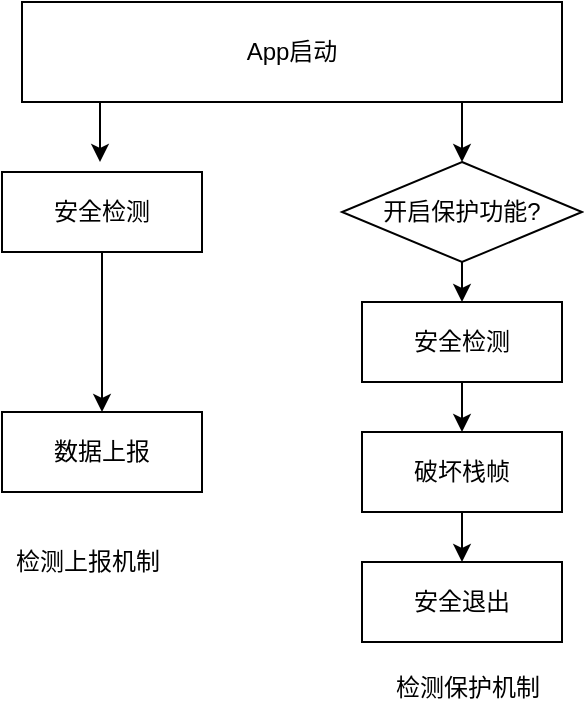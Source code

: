 <mxfile version="11.1.4" type="github"><diagram id="z-v3Ywb-riWKQXng3158" name="Page-1"><mxGraphModel dx="946" dy="539" grid="0" gridSize="10" guides="1" tooltips="1" connect="1" arrows="1" fold="1" page="1" pageScale="1" pageWidth="3300" pageHeight="4681" math="0" shadow="0"><root><mxCell id="0"/><mxCell id="1" parent="0"/><mxCell id="BkXmbLHZkEiQ-RyOfM8z-1" value="App启动" style="rounded=0;whiteSpace=wrap;html=1;" vertex="1" parent="1"><mxGeometry x="460" y="2540" width="270" height="50" as="geometry"/></mxCell><mxCell id="BkXmbLHZkEiQ-RyOfM8z-11" style="edgeStyle=orthogonalEdgeStyle;rounded=0;orthogonalLoop=1;jettySize=auto;html=1;exitX=0.5;exitY=1;exitDx=0;exitDy=0;entryX=0.5;entryY=0;entryDx=0;entryDy=0;" edge="1" parent="1" source="BkXmbLHZkEiQ-RyOfM8z-2" target="BkXmbLHZkEiQ-RyOfM8z-3"><mxGeometry relative="1" as="geometry"/></mxCell><mxCell id="BkXmbLHZkEiQ-RyOfM8z-2" value="安全检测" style="rounded=0;whiteSpace=wrap;html=1;" vertex="1" parent="1"><mxGeometry x="630" y="2690" width="100" height="40" as="geometry"/></mxCell><mxCell id="BkXmbLHZkEiQ-RyOfM8z-12" style="edgeStyle=orthogonalEdgeStyle;rounded=0;orthogonalLoop=1;jettySize=auto;html=1;exitX=0.5;exitY=1;exitDx=0;exitDy=0;entryX=0.5;entryY=0;entryDx=0;entryDy=0;" edge="1" parent="1" source="BkXmbLHZkEiQ-RyOfM8z-3" target="BkXmbLHZkEiQ-RyOfM8z-4"><mxGeometry relative="1" as="geometry"/></mxCell><mxCell id="BkXmbLHZkEiQ-RyOfM8z-3" value="破坏栈帧" style="rounded=0;whiteSpace=wrap;html=1;" vertex="1" parent="1"><mxGeometry x="630" y="2755" width="100" height="40" as="geometry"/></mxCell><mxCell id="BkXmbLHZkEiQ-RyOfM8z-4" value="安全退出" style="rounded=0;whiteSpace=wrap;html=1;" vertex="1" parent="1"><mxGeometry x="630" y="2820" width="100" height="40" as="geometry"/></mxCell><mxCell id="BkXmbLHZkEiQ-RyOfM8z-10" style="edgeStyle=orthogonalEdgeStyle;rounded=0;orthogonalLoop=1;jettySize=auto;html=1;exitX=0.5;exitY=1;exitDx=0;exitDy=0;entryX=0.5;entryY=0;entryDx=0;entryDy=0;" edge="1" parent="1" source="BkXmbLHZkEiQ-RyOfM8z-5" target="BkXmbLHZkEiQ-RyOfM8z-2"><mxGeometry relative="1" as="geometry"/></mxCell><mxCell id="BkXmbLHZkEiQ-RyOfM8z-5" value="开启保护功能?" style="rhombus;whiteSpace=wrap;html=1;" vertex="1" parent="1"><mxGeometry x="620" y="2620" width="120" height="50" as="geometry"/></mxCell><mxCell id="BkXmbLHZkEiQ-RyOfM8z-8" value="" style="edgeStyle=orthogonalEdgeStyle;rounded=0;orthogonalLoop=1;jettySize=auto;html=1;" edge="1" parent="1" source="BkXmbLHZkEiQ-RyOfM8z-6" target="BkXmbLHZkEiQ-RyOfM8z-7"><mxGeometry relative="1" as="geometry"/></mxCell><mxCell id="BkXmbLHZkEiQ-RyOfM8z-6" value="安全检测" style="rounded=0;whiteSpace=wrap;html=1;" vertex="1" parent="1"><mxGeometry x="450" y="2625" width="100" height="40" as="geometry"/></mxCell><mxCell id="BkXmbLHZkEiQ-RyOfM8z-7" value="数据上报" style="rounded=0;whiteSpace=wrap;html=1;" vertex="1" parent="1"><mxGeometry x="450" y="2745" width="100" height="40" as="geometry"/></mxCell><mxCell id="BkXmbLHZkEiQ-RyOfM8z-13" value="" style="endArrow=classic;html=1;" edge="1" parent="1"><mxGeometry width="50" height="50" relative="1" as="geometry"><mxPoint x="680" y="2590" as="sourcePoint"/><mxPoint x="680" y="2620" as="targetPoint"/></mxGeometry></mxCell><mxCell id="BkXmbLHZkEiQ-RyOfM8z-15" value="" style="endArrow=classic;html=1;" edge="1" parent="1"><mxGeometry width="50" height="50" relative="1" as="geometry"><mxPoint x="499" y="2590" as="sourcePoint"/><mxPoint x="499" y="2620" as="targetPoint"/></mxGeometry></mxCell><mxCell id="BkXmbLHZkEiQ-RyOfM8z-18" value="检测上报机制" style="text;html=1;resizable=0;points=[];autosize=1;align=left;verticalAlign=top;spacingTop=-4;" vertex="1" parent="1"><mxGeometry x="455" y="2810" width="82" height="14" as="geometry"/></mxCell><mxCell id="BkXmbLHZkEiQ-RyOfM8z-20" value="检测保护机制" style="text;html=1;resizable=0;points=[];autosize=1;align=left;verticalAlign=top;spacingTop=-4;" vertex="1" parent="1"><mxGeometry x="645" y="2873" width="82" height="14" as="geometry"/></mxCell></root></mxGraphModel></diagram></mxfile>